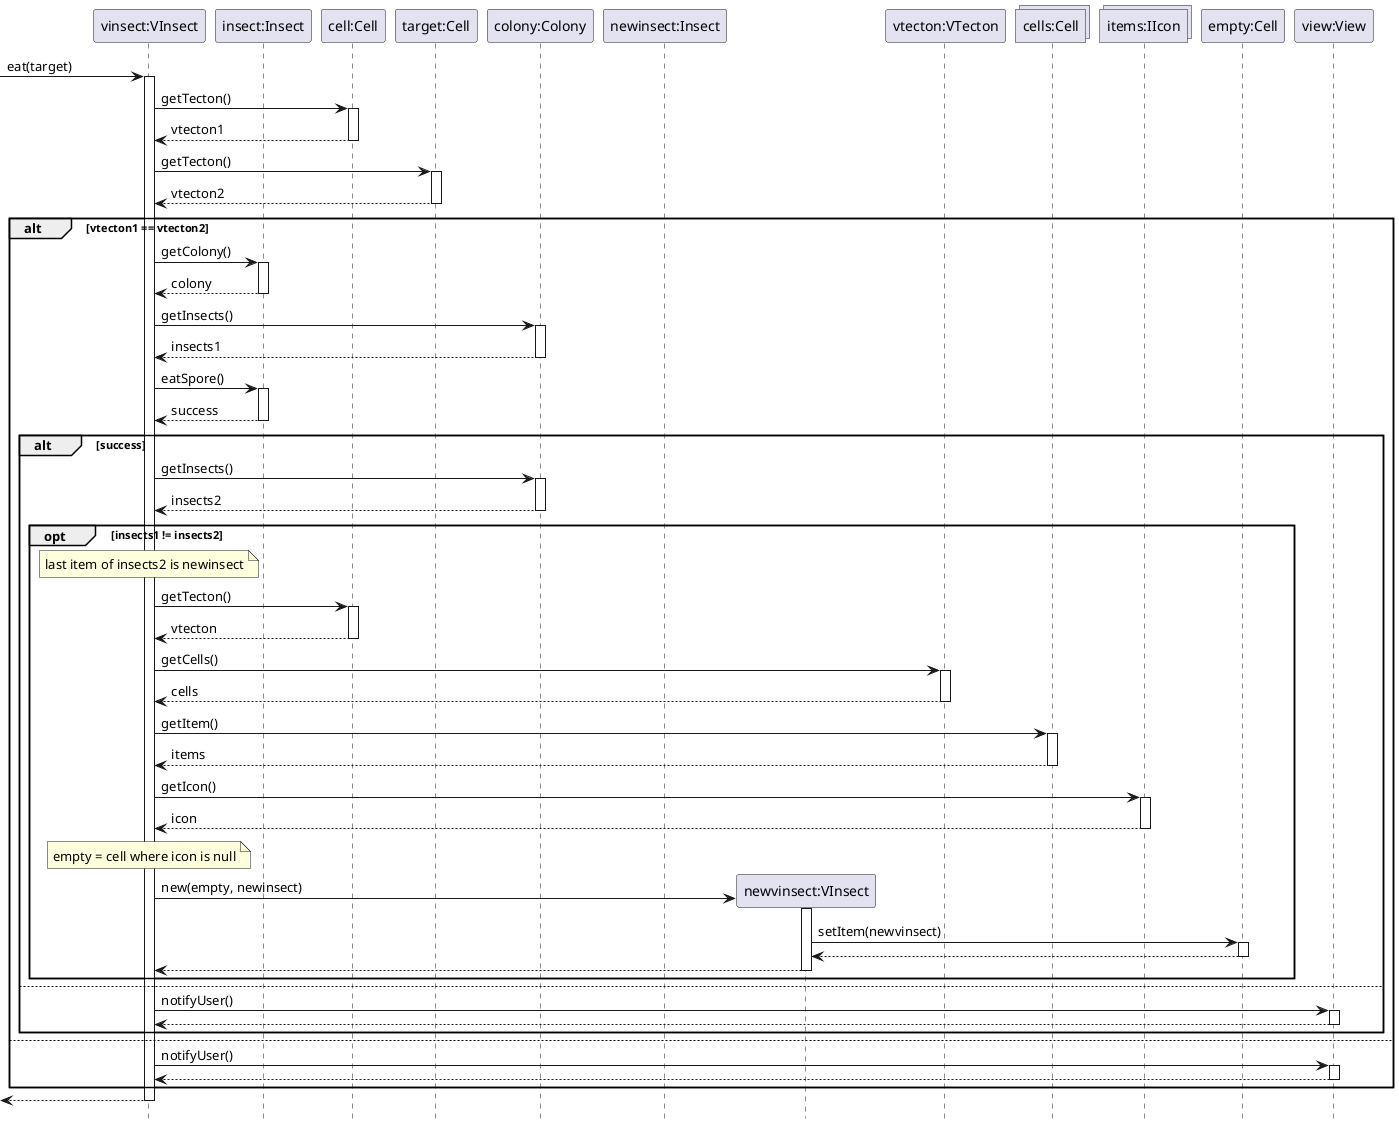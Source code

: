 @startuml eat
hide footbox
participant "vinsect:VInsect" as vinsect
participant "insect:Insect" as insect
participant "cell:Cell" as cell
participant "target:Cell" as target

participant "colony:Colony" as colony
participant "newinsect:Insect" as newinsect
participant "newvinsect:VInsect" as newvinsect

participant "vtecton:VTecton" as vtecton
collections "cells:Cell" as cells
collections "items:IIcon" as items
participant "empty:Cell" as empty

participant "view:View" as view

-> vinsect : eat(target)
activate vinsect
vinsect -> cell : getTecton()
activate cell
return vtecton1
vinsect -> target : getTecton()
activate target
return vtecton2
alt vtecton1 == vtecton2
    vinsect -> insect : getColony()
    activate insect
    return colony
    vinsect -> colony : getInsects()
    activate colony
    return insects1
    vinsect -> insect : eatSpore()
    activate insect
    return success
    alt success
        vinsect -> colony : getInsects()
        activate colony
        return insects2
        opt insects1 != insects2
            note over vinsect : last item of insects2 is newinsect
            vinsect -> cell : getTecton()
            activate cell
            return vtecton
            vinsect -> vtecton : getCells()
            activate vtecton
            return cells
            vinsect -> cells : getItem()
            activate cells
            return items
            vinsect -> items : getIcon()
            activate items
            return icon
            note over vinsect : empty = cell where icon is null
            create newvinsect
            vinsect -> newvinsect : new(empty, newinsect)
            activate newvinsect
                newvinsect -> empty : setItem(newvinsect)
                activate empty
                return
            return
        end

    else 
        vinsect -> view : notifyUser()
        activate view
        return
    end
else 
    vinsect -> view : notifyUser()
    activate view
    return
end


return

@enduml